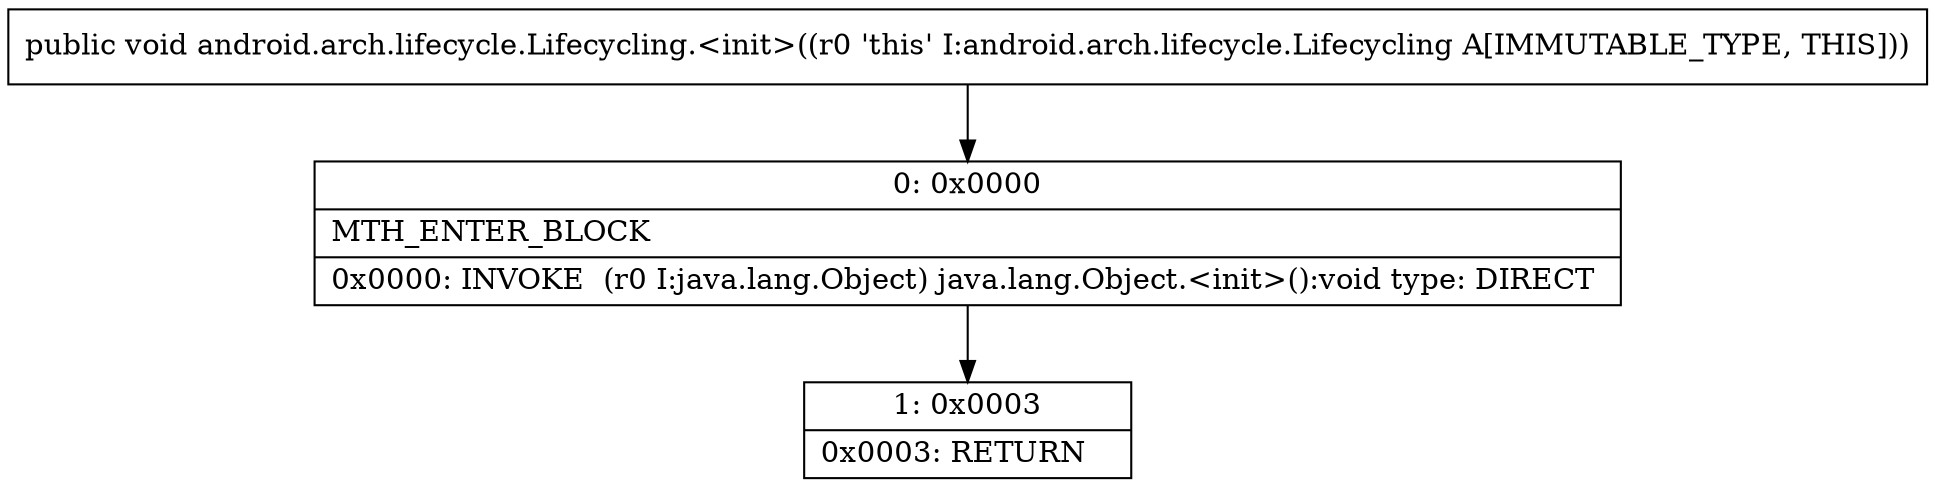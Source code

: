 digraph "CFG forandroid.arch.lifecycle.Lifecycling.\<init\>()V" {
Node_0 [shape=record,label="{0\:\ 0x0000|MTH_ENTER_BLOCK\l|0x0000: INVOKE  (r0 I:java.lang.Object) java.lang.Object.\<init\>():void type: DIRECT \l}"];
Node_1 [shape=record,label="{1\:\ 0x0003|0x0003: RETURN   \l}"];
MethodNode[shape=record,label="{public void android.arch.lifecycle.Lifecycling.\<init\>((r0 'this' I:android.arch.lifecycle.Lifecycling A[IMMUTABLE_TYPE, THIS])) }"];
MethodNode -> Node_0;
Node_0 -> Node_1;
}

